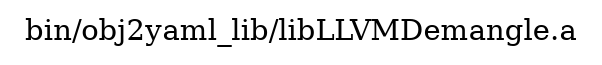 digraph "bin/obj2yaml_lib/libLLVMDemangle.a" {
	label="bin/obj2yaml_lib/libLLVMDemangle.a";
	rankdir=LR;

}
